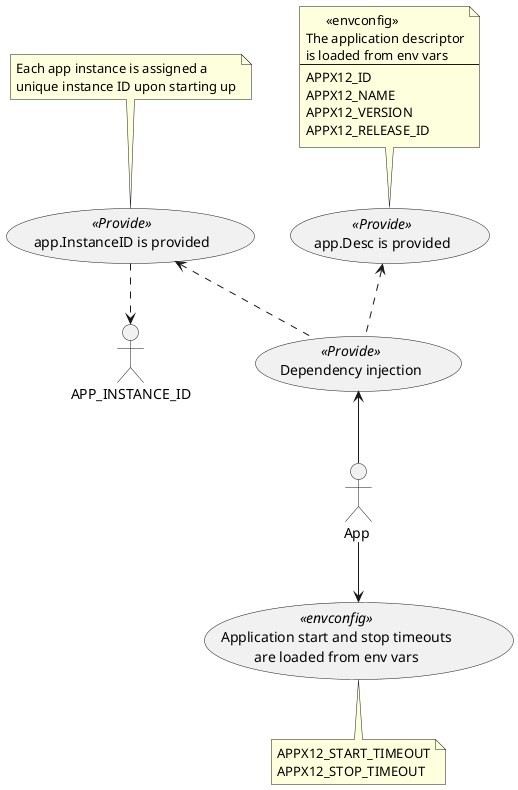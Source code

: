 @startuml
actor :App : as APP

usecase APP_TIMEOUTS << envconfig >> as "Application start and stop timeouts
are loaded from env vars"

note bottom of APP_TIMEOUTS {
APPX12_START_TIMEOUT
APPX12_STOP_TIMEOUT
}


usecase DEPENDENCY_INJECTION << Provide >> as "Dependency injection"
usecase PROVIDE_APP_DESC << Provide >> as "app.Desc is provided"

note top of PROVIDE_APP_DESC {
      <<envconfig>>
The application descriptor
is loaded from env vars
---
APPX12_ID
APPX12_NAME
APPX12_VERSION
APPX12_RELEASE_ID
}

usecase PROVIDE_APP_INSTANCE_ID << Provide >> as "app.InstanceID is provided"

note top of PROVIDE_APP_INSTANCE_ID  {
Each app instance is assigned a
unique instance ID upon starting up
}

DEPENDENCY_INJECTION .up.> PROVIDE_APP_DESC
DEPENDENCY_INJECTION .up.> PROVIDE_APP_INSTANCE_ID
APP_INSTANCE_ID <.up. PROVIDE_APP_INSTANCE_ID

APP -up-> DEPENDENCY_INJECTION
APP --> APP_TIMEOUTS

@enduml